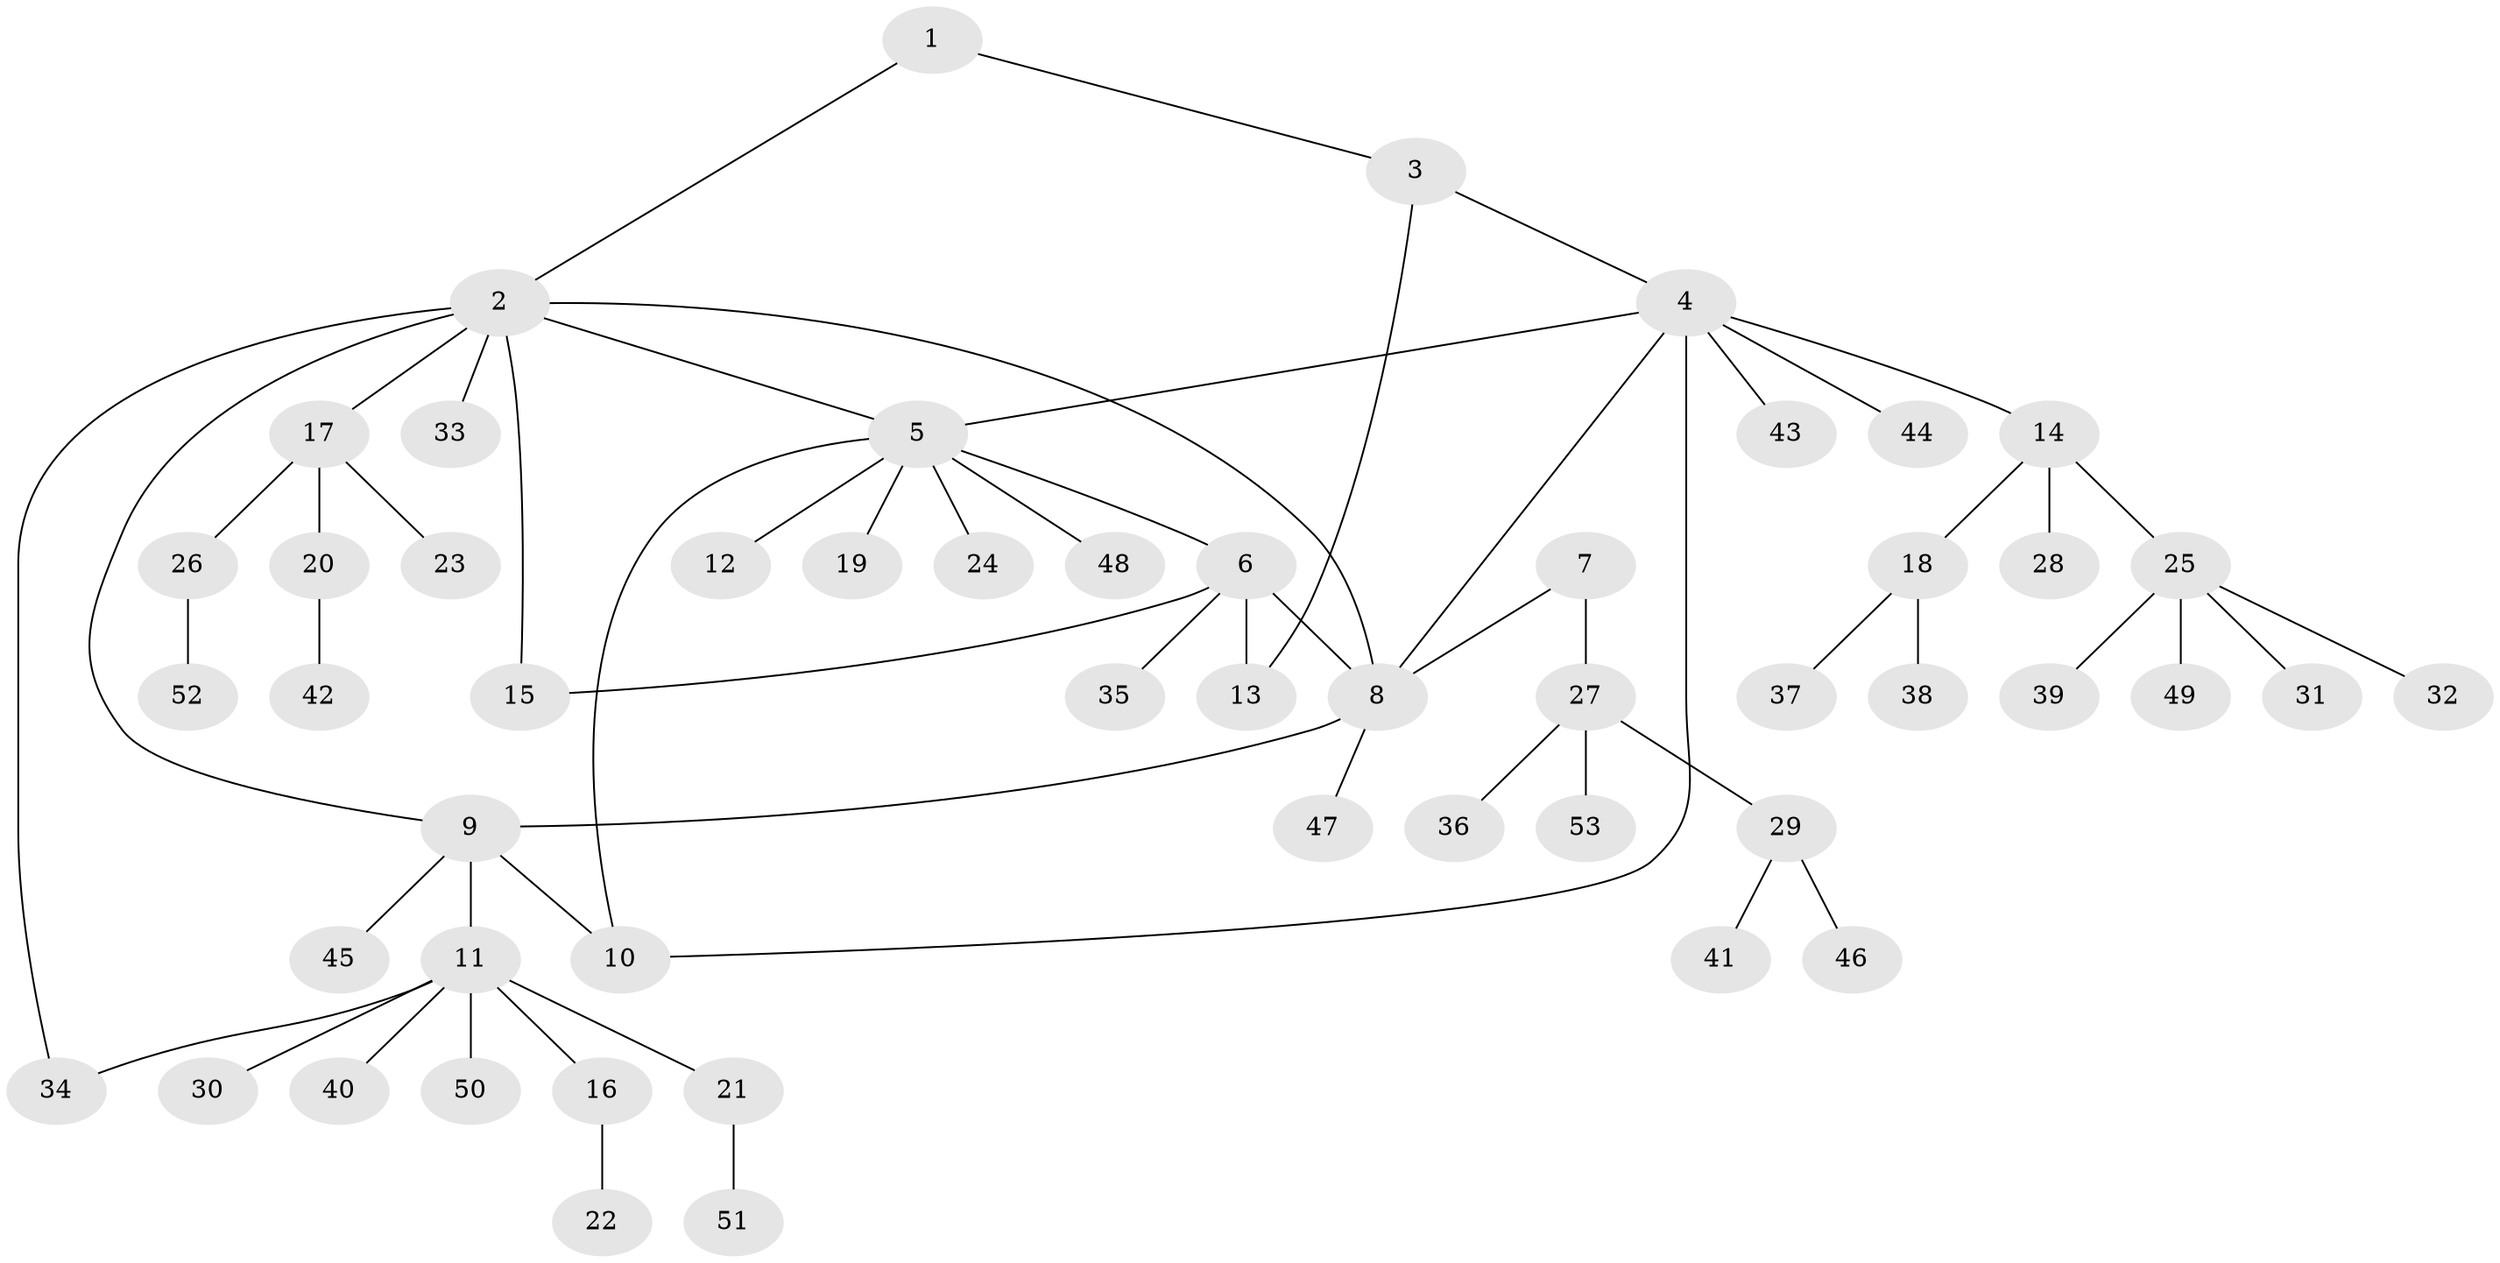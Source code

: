 // coarse degree distribution, {2: 0.08108108108108109, 8: 0.02702702702702703, 3: 0.05405405405405406, 9: 0.02702702702702703, 7: 0.02702702702702703, 5: 0.05405405405405406, 4: 0.10810810810810811, 6: 0.02702702702702703, 1: 0.5945945945945946}
// Generated by graph-tools (version 1.1) at 2025/52/02/27/25 19:52:18]
// undirected, 53 vertices, 61 edges
graph export_dot {
graph [start="1"]
  node [color=gray90,style=filled];
  1;
  2;
  3;
  4;
  5;
  6;
  7;
  8;
  9;
  10;
  11;
  12;
  13;
  14;
  15;
  16;
  17;
  18;
  19;
  20;
  21;
  22;
  23;
  24;
  25;
  26;
  27;
  28;
  29;
  30;
  31;
  32;
  33;
  34;
  35;
  36;
  37;
  38;
  39;
  40;
  41;
  42;
  43;
  44;
  45;
  46;
  47;
  48;
  49;
  50;
  51;
  52;
  53;
  1 -- 2;
  1 -- 3;
  2 -- 5;
  2 -- 8;
  2 -- 9;
  2 -- 15;
  2 -- 17;
  2 -- 33;
  2 -- 34;
  3 -- 4;
  3 -- 13;
  4 -- 5;
  4 -- 8;
  4 -- 10;
  4 -- 14;
  4 -- 43;
  4 -- 44;
  5 -- 6;
  5 -- 10;
  5 -- 12;
  5 -- 19;
  5 -- 24;
  5 -- 48;
  6 -- 8;
  6 -- 13;
  6 -- 15;
  6 -- 35;
  7 -- 8;
  7 -- 27;
  8 -- 9;
  8 -- 47;
  9 -- 10;
  9 -- 11;
  9 -- 45;
  11 -- 16;
  11 -- 21;
  11 -- 30;
  11 -- 34;
  11 -- 40;
  11 -- 50;
  14 -- 18;
  14 -- 25;
  14 -- 28;
  16 -- 22;
  17 -- 20;
  17 -- 23;
  17 -- 26;
  18 -- 37;
  18 -- 38;
  20 -- 42;
  21 -- 51;
  25 -- 31;
  25 -- 32;
  25 -- 39;
  25 -- 49;
  26 -- 52;
  27 -- 29;
  27 -- 36;
  27 -- 53;
  29 -- 41;
  29 -- 46;
}
